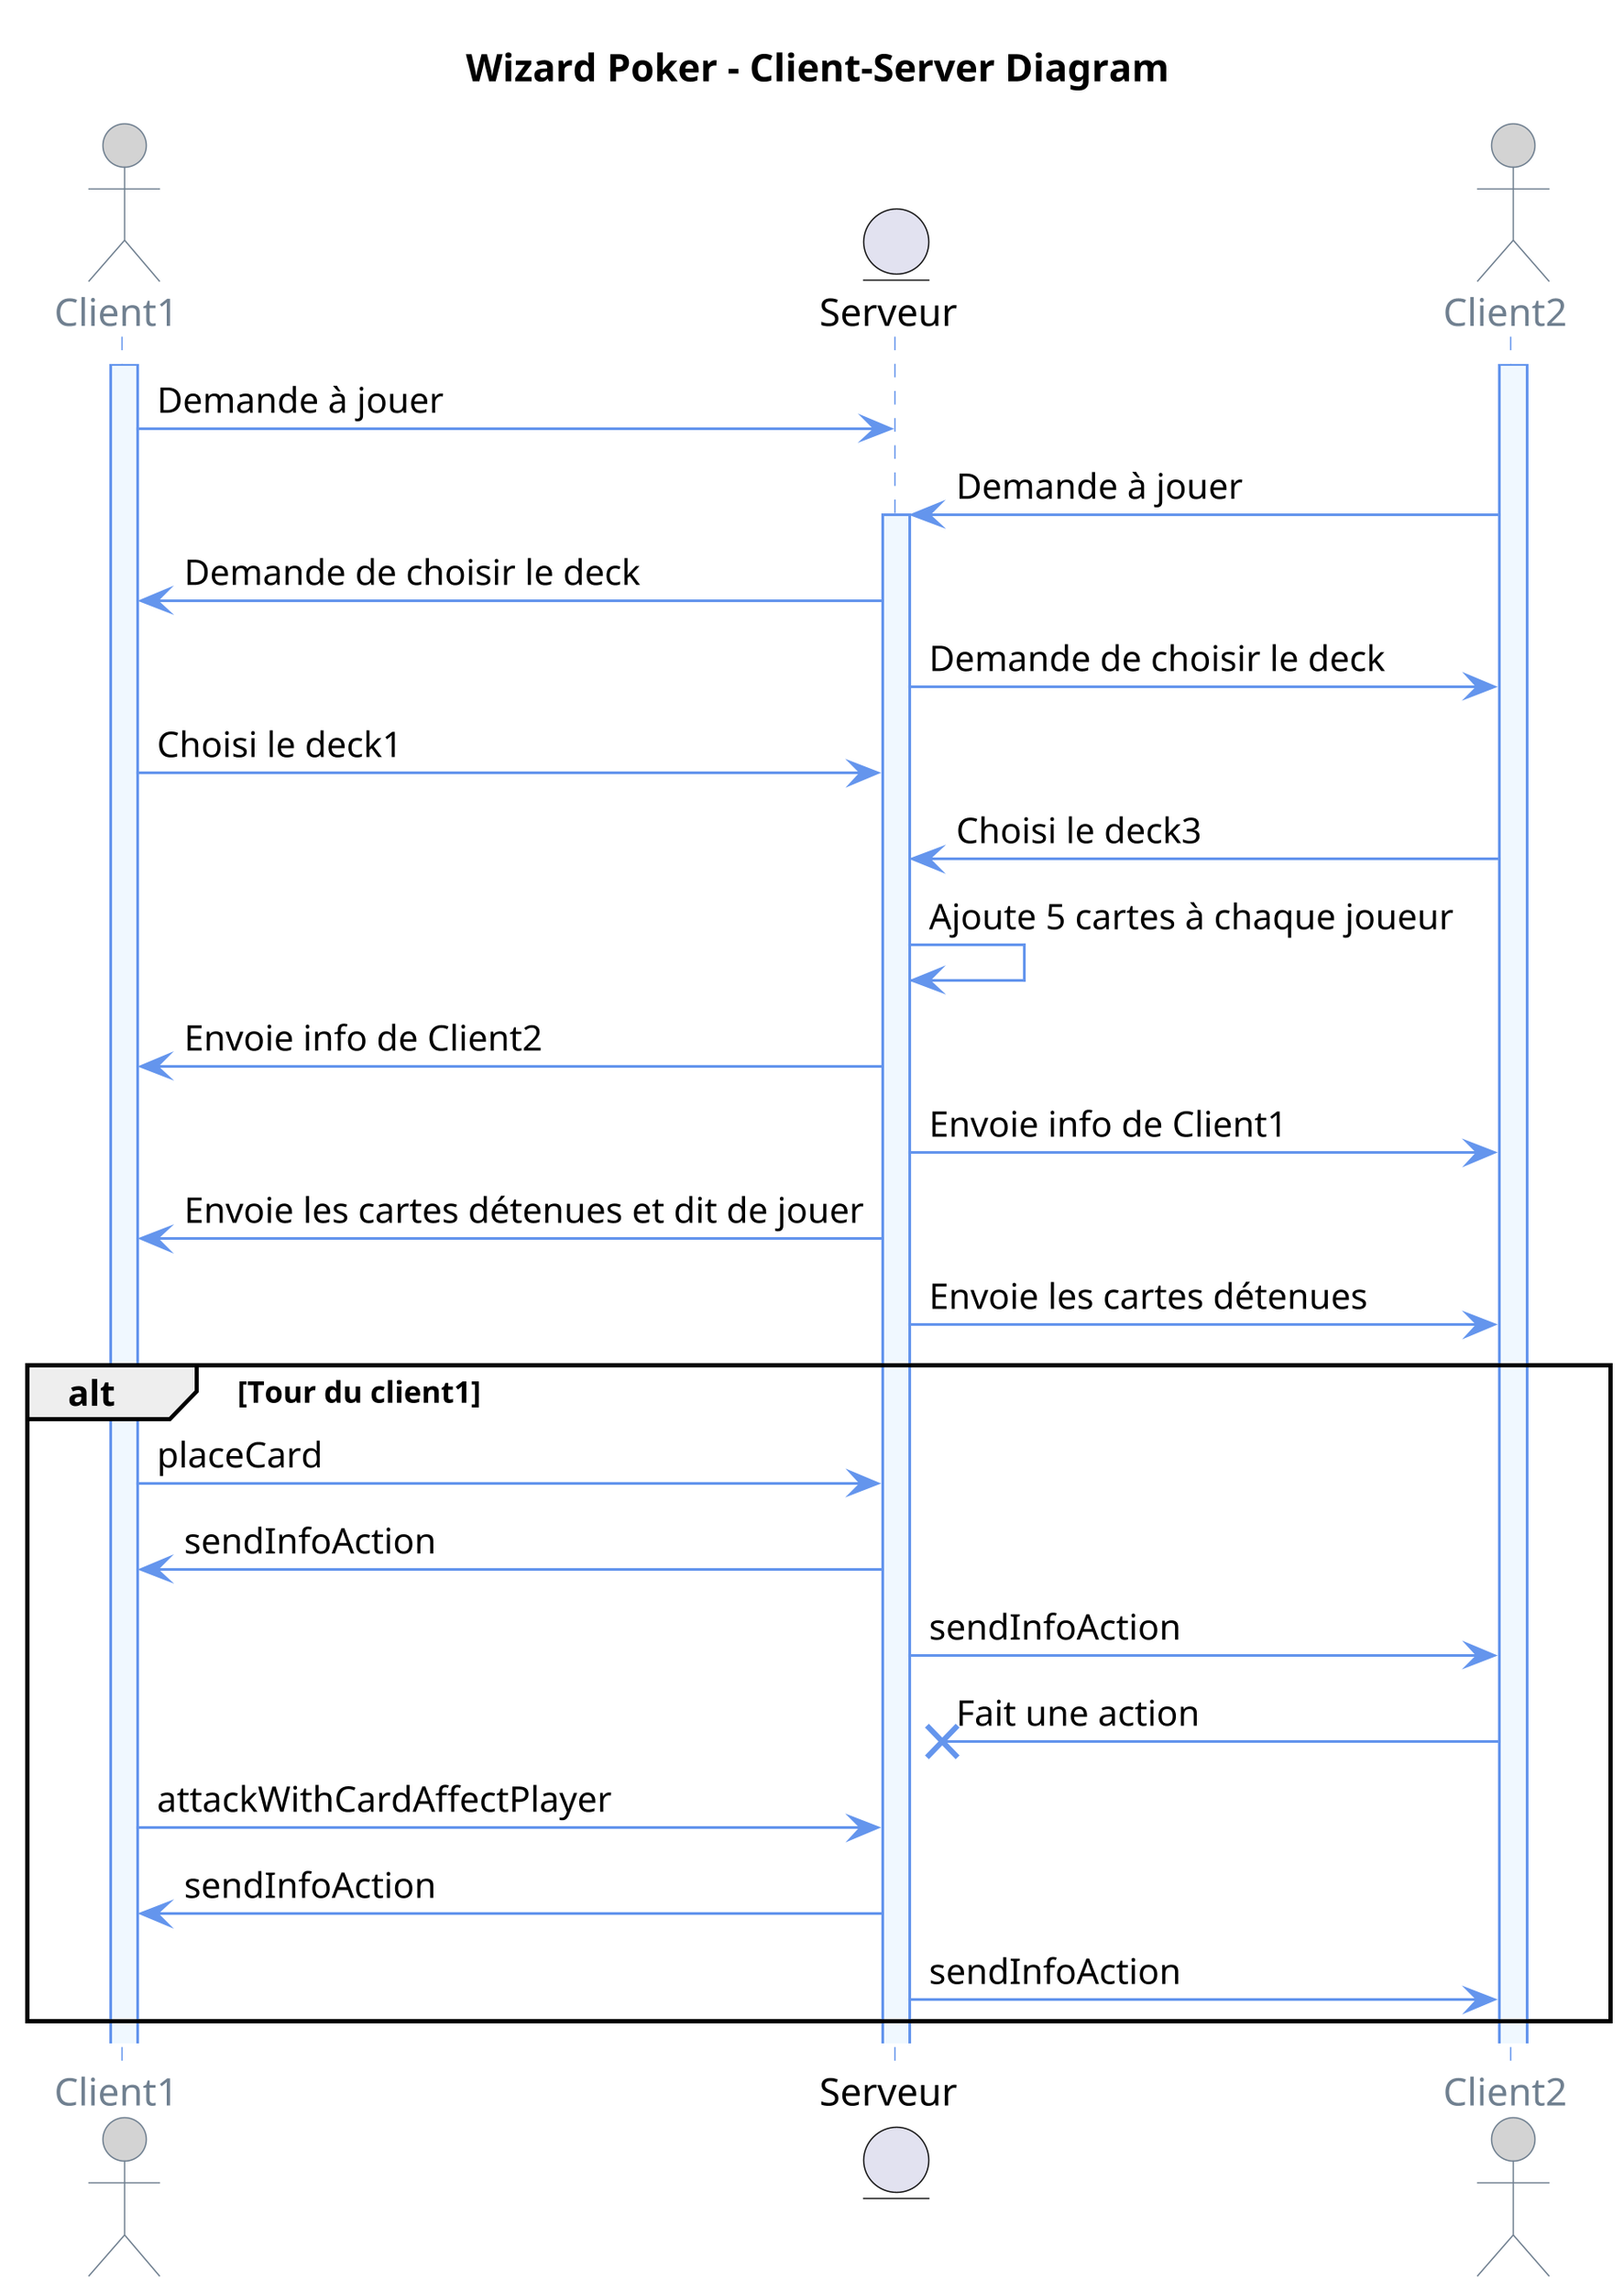 @startuml

'TBD...

title Wizard Poker - Client-Server Diagram 

'pas d'ombre
skinparam shadowing false

skinparam dpi 300

skinparam sequence {
  ArrowColor CornflowerBlue
  LifeLineBorderColor CornflowerBlue
  LifeLineBackgroundColor AliceBlue
  
  ParticipantBorderColor CornflowerBlue
  ParticipantBackgroundColor AliceBlue
  
  ActorBackgroundColor LightGray
  ActorFontColor SlateGray
  actorBorderColor SlateGray
}


actor Client1
entity Serveur
actor Client2

activate Client1
activate Client2



Client1 -> Serveur : Demande à jouer
Client2 -> Serveur : Demande à jouer
activate Serveur
Serveur -> Client1 : Demande de choisir le deck
Serveur -> Client2 : Demande de choisir le deck
Client1 -> Serveur : Choisi le deck1
Client2 -> Serveur : Choisi le deck3
Serveur -> Serveur : Ajoute 5 cartes à chaque joueur
Serveur -> Client1 : Envoie info de Client2
Serveur -> Client2 : Envoie info de Client1
Serveur -> Client1 : Envoie les cartes détenues et dit de jouer
Serveur -> Client2 : Envoie les cartes détenues

alt Tour du client1
  Client1 -> Serveur : placeCard
  Serveur -> Client1 : sendInfoAction
  Serveur -> Client2 : sendInfoAction
  Client2 ->x Serveur : Fait une action
  Client1 -> Serveur : attackWithCardAffectPlayer
  Serveur -> Client1 : sendInfoAction
  Serveur -> Client2 : sendInfoAction
end

@enduml